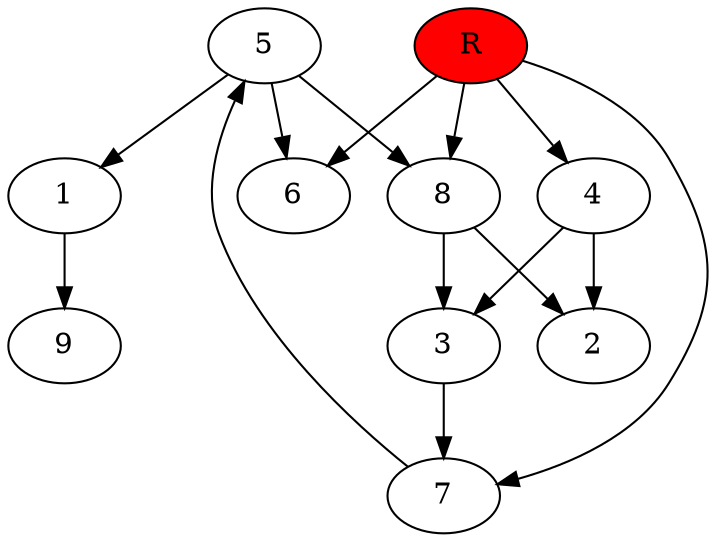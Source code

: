 digraph prb32798 {
	1
	2
	3
	4
	5
	6
	7
	8
	R [fillcolor="#ff0000" style=filled]
	1 -> 9
	3 -> 7
	4 -> 2
	4 -> 3
	5 -> 1
	5 -> 6
	5 -> 8
	7 -> 5
	8 -> 2
	8 -> 3
	R -> 4
	R -> 6
	R -> 7
	R -> 8
}
